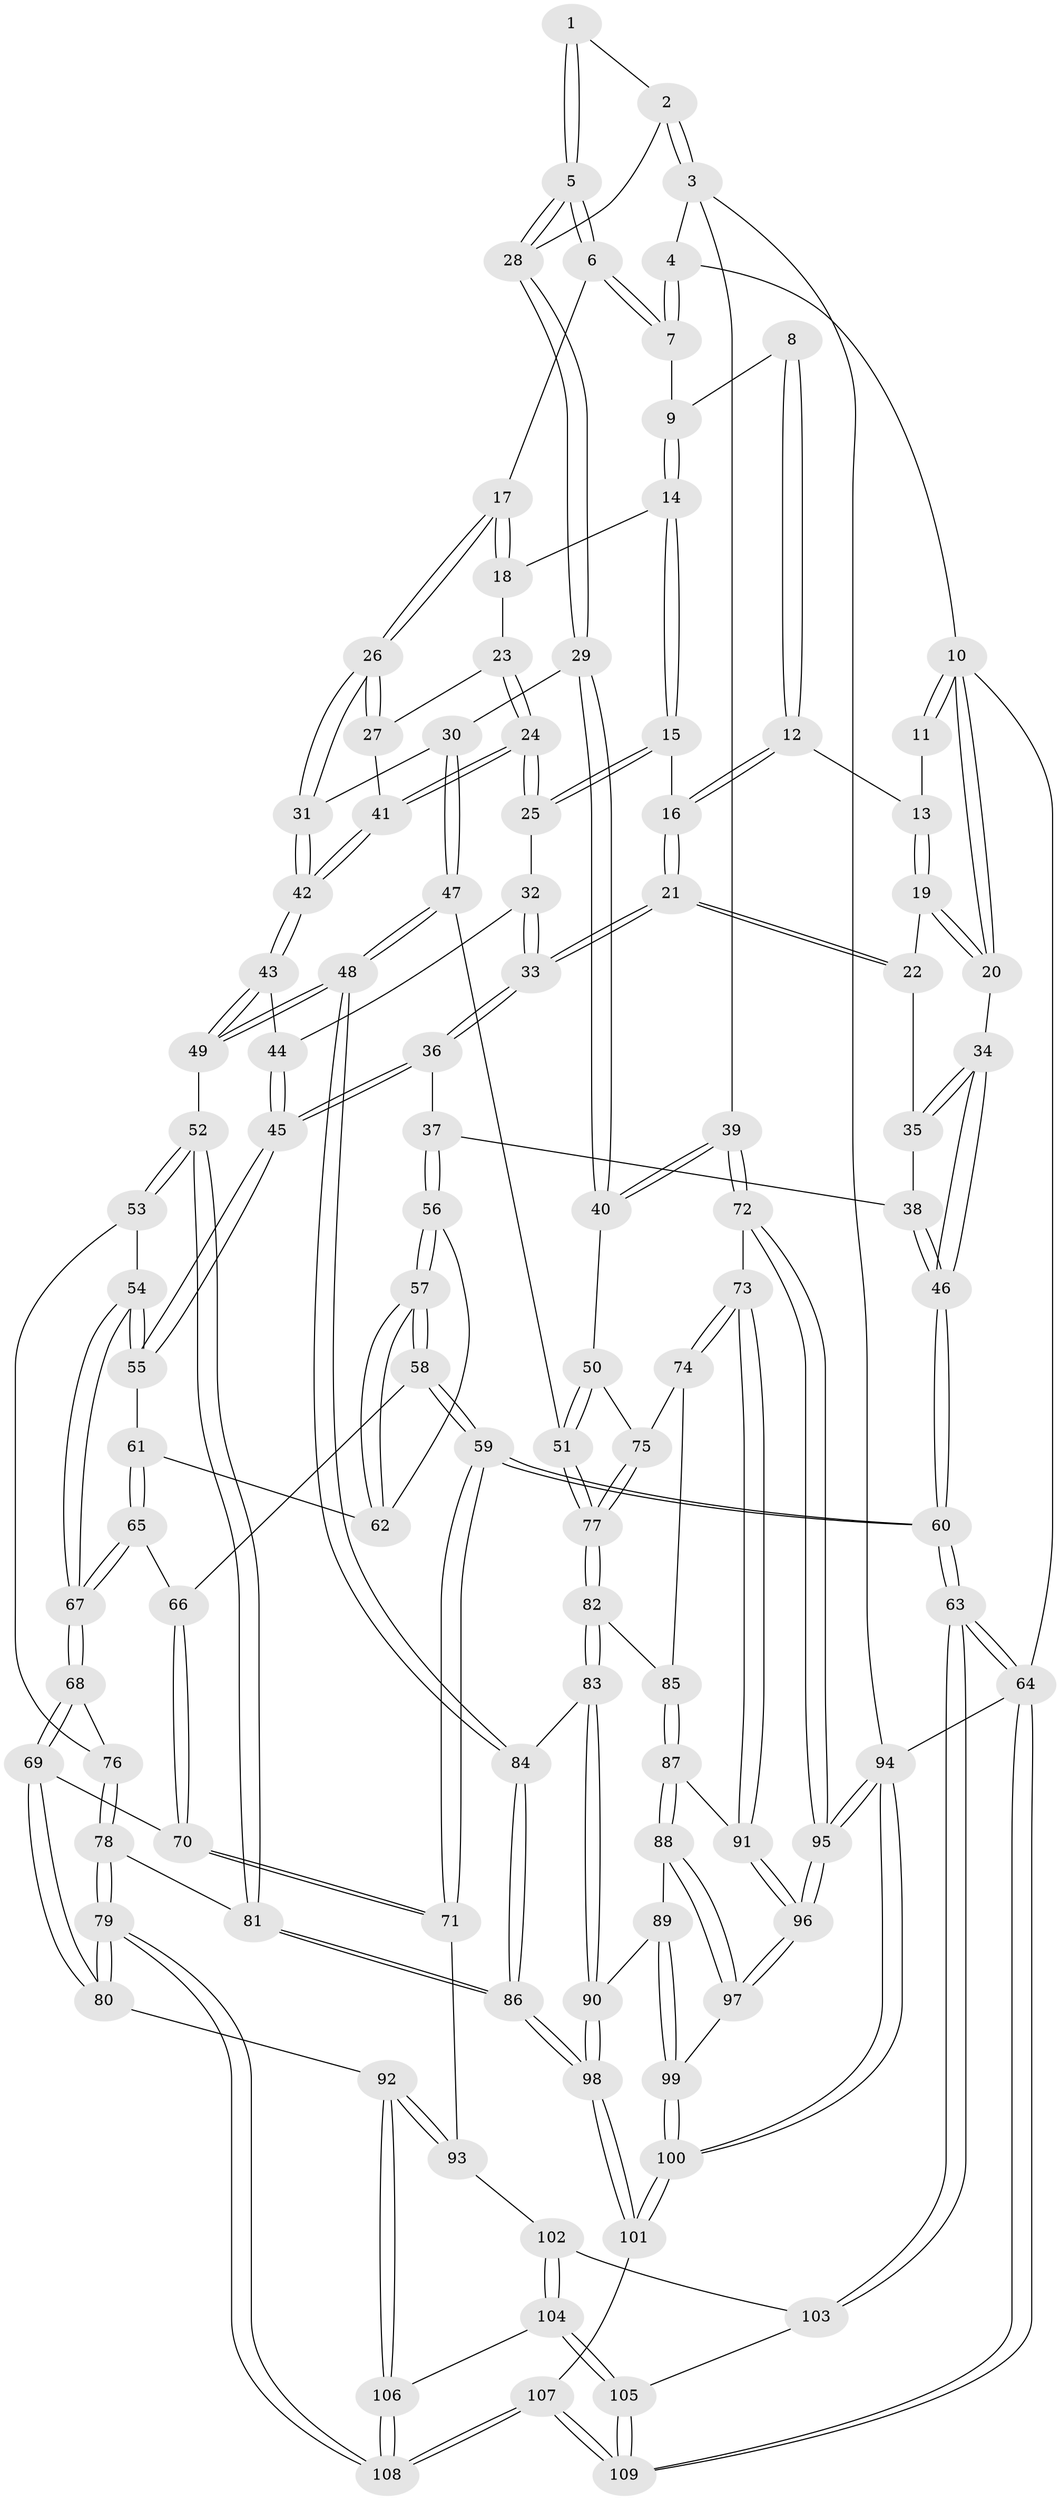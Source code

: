 // Generated by graph-tools (version 1.1) at 2025/16/03/09/25 04:16:47]
// undirected, 109 vertices, 269 edges
graph export_dot {
graph [start="1"]
  node [color=gray90,style=filled];
  1 [pos="+0.8571121475980051+0"];
  2 [pos="+0.9631049047464891+0.1516073762594623"];
  3 [pos="+1+0.22199181658451467"];
  4 [pos="+0.849465587179891+0"];
  5 [pos="+0.8429850629386305+0.17097596759923797"];
  6 [pos="+0.7851732753105842+0.15381255139170574"];
  7 [pos="+0.6391927293623649+0"];
  8 [pos="+0.509199375588837+0"];
  9 [pos="+0.5602151493027479+0"];
  10 [pos="+0+0"];
  11 [pos="+0.12429576510808334+0"];
  12 [pos="+0.3016488630401974+0.09432567502553886"];
  13 [pos="+0.21288965455248593+0.07288740598630476"];
  14 [pos="+0.5468292957139655+0"];
  15 [pos="+0.40393454589445504+0.17414700114436263"];
  16 [pos="+0.36876371466057456+0.1755082157466905"];
  17 [pos="+0.7392629529829211+0.16869400554006067"];
  18 [pos="+0.5976531449870869+0.11627210111033308"];
  19 [pos="+0.197788574653867+0.0951300412584074"];
  20 [pos="+0+0.06088971039163299"];
  21 [pos="+0.3131727477329063+0.23435024731057527"];
  22 [pos="+0.17132315202585693+0.1910196913639702"];
  23 [pos="+0.595244444156241+0.131493370498557"];
  24 [pos="+0.47480357778976884+0.24160645474819728"];
  25 [pos="+0.44749563354811006+0.22555057451502014"];
  26 [pos="+0.668705491421406+0.2864992936151511"];
  27 [pos="+0.6087453346113297+0.23499741797546686"];
  28 [pos="+0.8485572200084527+0.17493068405522508"];
  29 [pos="+0.8326670351136799+0.3188313390255744"];
  30 [pos="+0.7031862214808272+0.34044111891507167"];
  31 [pos="+0.6708062166570125+0.29427581131646663"];
  32 [pos="+0.41302453405179934+0.28477424836030923"];
  33 [pos="+0.3049272677938307+0.3286739053943642"];
  34 [pos="+0+0.07071612231653292"];
  35 [pos="+0.16472574240915+0.1969231227691952"];
  36 [pos="+0.29442751816473406+0.3684648572732445"];
  37 [pos="+0.15618077531345664+0.3658023652305183"];
  38 [pos="+0.14061000875108046+0.32588559605889583"];
  39 [pos="+1+0.46168138490903005"];
  40 [pos="+0.941259621920151+0.43433565758592874"];
  41 [pos="+0.504364317336834+0.27795747565503764"];
  42 [pos="+0.5098537417775318+0.3537922241776635"];
  43 [pos="+0.506125436151371+0.3671095235980501"];
  44 [pos="+0.4186840549924893+0.3527601460251735"];
  45 [pos="+0.3016742385044251+0.3760077234753526"];
  46 [pos="+0+0.14650319631174075"];
  47 [pos="+0.6574914487645926+0.4766008667943591"];
  48 [pos="+0.54304752306136+0.504927462371174"];
  49 [pos="+0.5423705799965106+0.50467510827454"];
  50 [pos="+0.8547460788123639+0.48683976848106353"];
  51 [pos="+0.7564714998636473+0.5315865493162206"];
  52 [pos="+0.4947855073522131+0.5179414449260801"];
  53 [pos="+0.4280647477080897+0.5094989290514147"];
  54 [pos="+0.3831416301730088+0.486303269786346"];
  55 [pos="+0.3136982208236163+0.40913144124434647"];
  56 [pos="+0.1478220051079929+0.37919436275224333"];
  57 [pos="+0.09647034598139813+0.45073251493278654"];
  58 [pos="+0.0898404782985192+0.4580583604441276"];
  59 [pos="+0+0.5889890434558475"];
  60 [pos="+0+0.5931886575205653"];
  61 [pos="+0.2521195205432187+0.5069905718546391"];
  62 [pos="+0.24899515330384644+0.5051233609674451"];
  63 [pos="+0+0.7040203980024166"];
  64 [pos="+0+1"];
  65 [pos="+0.2506279148636599+0.5345939412512276"];
  66 [pos="+0.17114952229412084+0.524999283859474"];
  67 [pos="+0.26715253327986704+0.5707598860843078"];
  68 [pos="+0.2667722657322503+0.5759560258326029"];
  69 [pos="+0.230820987349035+0.6291188360722262"];
  70 [pos="+0.19799255884127248+0.6168868261070212"];
  71 [pos="+0+0.6177466500479795"];
  72 [pos="+1+0.5628096428908101"];
  73 [pos="+0.9698643482535172+0.6538501757746384"];
  74 [pos="+0.8899834514715066+0.6285117346068043"];
  75 [pos="+0.8760283738194901+0.6122267336123082"];
  76 [pos="+0.3477144635291077+0.6026610015894502"];
  77 [pos="+0.7605731190163444+0.5778663415753968"];
  78 [pos="+0.37583792847282493+0.7417411269053495"];
  79 [pos="+0.3019835315298569+0.7579038516404819"];
  80 [pos="+0.26304958164017483+0.746094326788771"];
  81 [pos="+0.38665948507022047+0.7427208969009685"];
  82 [pos="+0.760181775814949+0.5902043156494549"];
  83 [pos="+0.6472178403274554+0.7351115633621708"];
  84 [pos="+0.5935554798649598+0.7007154787964702"];
  85 [pos="+0.8072198562252291+0.652159251967912"];
  86 [pos="+0.425708991284262+0.7648165533787671"];
  87 [pos="+0.8370976983153221+0.7522171071691728"];
  88 [pos="+0.7948792520984378+0.774364883851752"];
  89 [pos="+0.6828757782795143+0.7543117761518208"];
  90 [pos="+0.6498883508532487+0.7401600583882098"];
  91 [pos="+0.8670153775811295+0.7547587236934298"];
  92 [pos="+0.20466071385452259+0.7683539829734163"];
  93 [pos="+0.17258848640297048+0.7700092653797459"];
  94 [pos="+1+1"];
  95 [pos="+1+1"];
  96 [pos="+1+0.9271405381462723"];
  97 [pos="+0.7875930594495199+0.9066860642719048"];
  98 [pos="+0.5358453338863939+1"];
  99 [pos="+0.7390650004310325+0.9453781027114497"];
  100 [pos="+0.5798776612298966+1"];
  101 [pos="+0.5400793316986878+1"];
  102 [pos="+0.15188622000761684+0.7965987031230507"];
  103 [pos="+0.05538102505511959+0.8294309894889461"];
  104 [pos="+0.10703033005906273+0.921889678348415"];
  105 [pos="+0.10269160677429746+0.9257701677855432"];
  106 [pos="+0.2035826254574803+0.9053803406219875"];
  107 [pos="+0.3786149708536353+1"];
  108 [pos="+0.30159443992470514+0.9764055075697785"];
  109 [pos="+0+1"];
  1 -- 2;
  1 -- 5;
  1 -- 5;
  2 -- 3;
  2 -- 3;
  2 -- 28;
  3 -- 4;
  3 -- 39;
  3 -- 94;
  4 -- 7;
  4 -- 7;
  4 -- 10;
  5 -- 6;
  5 -- 6;
  5 -- 28;
  5 -- 28;
  6 -- 7;
  6 -- 7;
  6 -- 17;
  7 -- 9;
  8 -- 9;
  8 -- 12;
  8 -- 12;
  9 -- 14;
  9 -- 14;
  10 -- 11;
  10 -- 11;
  10 -- 20;
  10 -- 20;
  10 -- 64;
  11 -- 13;
  12 -- 13;
  12 -- 16;
  12 -- 16;
  13 -- 19;
  13 -- 19;
  14 -- 15;
  14 -- 15;
  14 -- 18;
  15 -- 16;
  15 -- 25;
  15 -- 25;
  16 -- 21;
  16 -- 21;
  17 -- 18;
  17 -- 18;
  17 -- 26;
  17 -- 26;
  18 -- 23;
  19 -- 20;
  19 -- 20;
  19 -- 22;
  20 -- 34;
  21 -- 22;
  21 -- 22;
  21 -- 33;
  21 -- 33;
  22 -- 35;
  23 -- 24;
  23 -- 24;
  23 -- 27;
  24 -- 25;
  24 -- 25;
  24 -- 41;
  24 -- 41;
  25 -- 32;
  26 -- 27;
  26 -- 27;
  26 -- 31;
  26 -- 31;
  27 -- 41;
  28 -- 29;
  28 -- 29;
  29 -- 30;
  29 -- 40;
  29 -- 40;
  30 -- 31;
  30 -- 47;
  30 -- 47;
  31 -- 42;
  31 -- 42;
  32 -- 33;
  32 -- 33;
  32 -- 44;
  33 -- 36;
  33 -- 36;
  34 -- 35;
  34 -- 35;
  34 -- 46;
  34 -- 46;
  35 -- 38;
  36 -- 37;
  36 -- 45;
  36 -- 45;
  37 -- 38;
  37 -- 56;
  37 -- 56;
  38 -- 46;
  38 -- 46;
  39 -- 40;
  39 -- 40;
  39 -- 72;
  39 -- 72;
  40 -- 50;
  41 -- 42;
  41 -- 42;
  42 -- 43;
  42 -- 43;
  43 -- 44;
  43 -- 49;
  43 -- 49;
  44 -- 45;
  44 -- 45;
  45 -- 55;
  45 -- 55;
  46 -- 60;
  46 -- 60;
  47 -- 48;
  47 -- 48;
  47 -- 51;
  48 -- 49;
  48 -- 49;
  48 -- 84;
  48 -- 84;
  49 -- 52;
  50 -- 51;
  50 -- 51;
  50 -- 75;
  51 -- 77;
  51 -- 77;
  52 -- 53;
  52 -- 53;
  52 -- 81;
  52 -- 81;
  53 -- 54;
  53 -- 76;
  54 -- 55;
  54 -- 55;
  54 -- 67;
  54 -- 67;
  55 -- 61;
  56 -- 57;
  56 -- 57;
  56 -- 62;
  57 -- 58;
  57 -- 58;
  57 -- 62;
  57 -- 62;
  58 -- 59;
  58 -- 59;
  58 -- 66;
  59 -- 60;
  59 -- 60;
  59 -- 71;
  59 -- 71;
  60 -- 63;
  60 -- 63;
  61 -- 62;
  61 -- 65;
  61 -- 65;
  63 -- 64;
  63 -- 64;
  63 -- 103;
  63 -- 103;
  64 -- 109;
  64 -- 109;
  64 -- 94;
  65 -- 66;
  65 -- 67;
  65 -- 67;
  66 -- 70;
  66 -- 70;
  67 -- 68;
  67 -- 68;
  68 -- 69;
  68 -- 69;
  68 -- 76;
  69 -- 70;
  69 -- 80;
  69 -- 80;
  70 -- 71;
  70 -- 71;
  71 -- 93;
  72 -- 73;
  72 -- 95;
  72 -- 95;
  73 -- 74;
  73 -- 74;
  73 -- 91;
  73 -- 91;
  74 -- 75;
  74 -- 85;
  75 -- 77;
  75 -- 77;
  76 -- 78;
  76 -- 78;
  77 -- 82;
  77 -- 82;
  78 -- 79;
  78 -- 79;
  78 -- 81;
  79 -- 80;
  79 -- 80;
  79 -- 108;
  79 -- 108;
  80 -- 92;
  81 -- 86;
  81 -- 86;
  82 -- 83;
  82 -- 83;
  82 -- 85;
  83 -- 84;
  83 -- 90;
  83 -- 90;
  84 -- 86;
  84 -- 86;
  85 -- 87;
  85 -- 87;
  86 -- 98;
  86 -- 98;
  87 -- 88;
  87 -- 88;
  87 -- 91;
  88 -- 89;
  88 -- 97;
  88 -- 97;
  89 -- 90;
  89 -- 99;
  89 -- 99;
  90 -- 98;
  90 -- 98;
  91 -- 96;
  91 -- 96;
  92 -- 93;
  92 -- 93;
  92 -- 106;
  92 -- 106;
  93 -- 102;
  94 -- 95;
  94 -- 95;
  94 -- 100;
  94 -- 100;
  95 -- 96;
  95 -- 96;
  96 -- 97;
  96 -- 97;
  97 -- 99;
  98 -- 101;
  98 -- 101;
  99 -- 100;
  99 -- 100;
  100 -- 101;
  100 -- 101;
  101 -- 107;
  102 -- 103;
  102 -- 104;
  102 -- 104;
  103 -- 105;
  104 -- 105;
  104 -- 105;
  104 -- 106;
  105 -- 109;
  105 -- 109;
  106 -- 108;
  106 -- 108;
  107 -- 108;
  107 -- 108;
  107 -- 109;
  107 -- 109;
}
